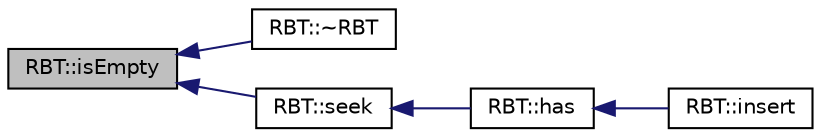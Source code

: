 digraph "RBT::isEmpty"
{
  edge [fontname="Helvetica",fontsize="10",labelfontname="Helvetica",labelfontsize="10"];
  node [fontname="Helvetica",fontsize="10",shape=record];
  rankdir="LR";
  Node1 [label="RBT::isEmpty",height=0.2,width=0.4,color="black", fillcolor="grey75", style="filled", fontcolor="black"];
  Node1 -> Node2 [dir="back",color="midnightblue",fontsize="10",style="solid",fontname="Helvetica"];
  Node2 [label="RBT::~RBT",height=0.2,width=0.4,color="black", fillcolor="white", style="filled",URL="$class_r_b_t.html#ab8f9f6ec8bdb3c9a72ba1efe05c845b4"];
  Node1 -> Node3 [dir="back",color="midnightblue",fontsize="10",style="solid",fontname="Helvetica"];
  Node3 [label="RBT::seek",height=0.2,width=0.4,color="black", fillcolor="white", style="filled",URL="$class_r_b_t.html#ae2a1a4ec6a90a686752ec8162a17ddef"];
  Node3 -> Node4 [dir="back",color="midnightblue",fontsize="10",style="solid",fontname="Helvetica"];
  Node4 [label="RBT::has",height=0.2,width=0.4,color="black", fillcolor="white", style="filled",URL="$class_r_b_t.html#a049f674584997633fc6fa8cfeac1aed5"];
  Node4 -> Node5 [dir="back",color="midnightblue",fontsize="10",style="solid",fontname="Helvetica"];
  Node5 [label="RBT::insert",height=0.2,width=0.4,color="black", fillcolor="white", style="filled",URL="$class_r_b_t.html#a5317230aa155fefa42dac156a7b0d3b8"];
}
